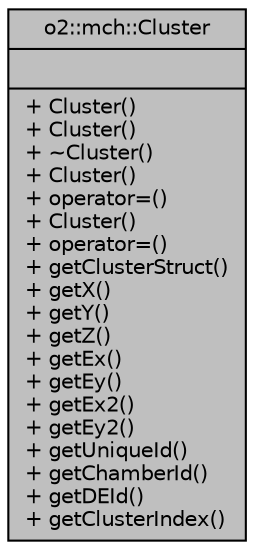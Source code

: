 digraph "o2::mch::Cluster"
{
 // INTERACTIVE_SVG=YES
  bgcolor="transparent";
  edge [fontname="Helvetica",fontsize="10",labelfontname="Helvetica",labelfontsize="10"];
  node [fontname="Helvetica",fontsize="10",shape=record];
  Node1 [label="{o2::mch::Cluster\n||+ Cluster()\l+ Cluster()\l+ ~Cluster()\l+ Cluster()\l+ operator=()\l+ Cluster()\l+ operator=()\l+ getClusterStruct()\l+ getX()\l+ getY()\l+ getZ()\l+ getEx()\l+ getEy()\l+ getEx2()\l+ getEy2()\l+ getUniqueId()\l+ getChamberId()\l+ getDEId()\l+ getClusterIndex()\l}",height=0.2,width=0.4,color="black", fillcolor="grey75", style="filled" fontcolor="black"];
}
